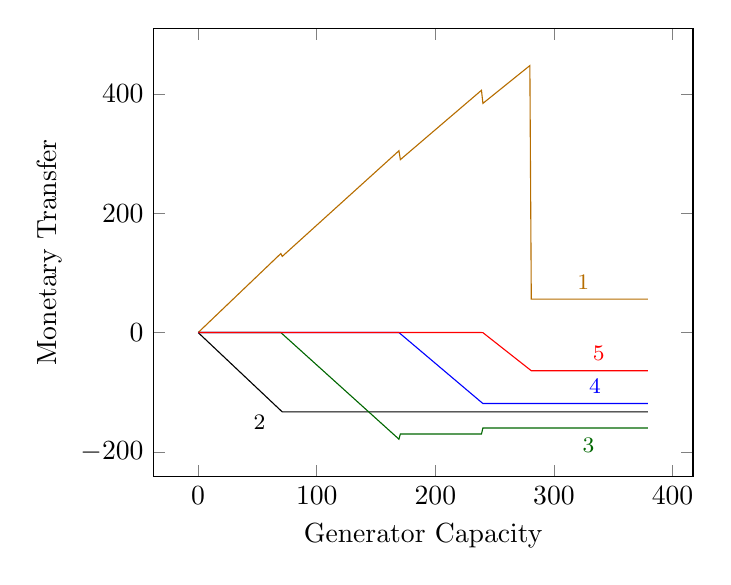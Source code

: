 
		\begin{tikzpicture}
		\begin{axis}[
		%	title={Average absolute error in sampling the GNK value},
			xlabel={Generator Capacity},
			ylabel={Monetary Transfer},
			%xmin=0, xmax=0.25,
			%ymin=0.001, ymax=0.05,
			%ymode=log,
			xtick={0,100,200,300,400},
			%ytick={0,20,40,60,80,100},
			%yticklabel=$\pgfmathprintnumber{\tick}\%$,
			legend pos=south west,
			%ymajorgrids=true,
			%grid style=dashed,
			%xticklabel style={/pgf/number format/fixed}
		]
		\addplot[color={rgb:red,4;green,2;yellow,1}] coordinates {
(0.1,0.19)(69.7,132.43)(70.9,127.62)(169.3,304.74)(170.5,289.85)(238.9,406.13)(240.1,384.16)(279.7,447.52)(280.9,56.0)(379.3,56.0)
			}node[pos=0.95](endofplotsquare){} ;
		\node [above,color={rgb:red,4;green,2;yellow,1}] at (endofplotsquare) {\footnotesize 1};
		\addplot[] coordinates {
(0.1,-0.19)(70.9,-133.0)(379.3,-133.0)
			}node[pos=0.3](endofplotsquare){} ;
		\node [below left] at (endofplotsquare) {\footnotesize 2};
		\addplot[color=black!60!green] coordinates {
(0.1,-0.0)(69.7,-0.0)(169.3,-178.74)(170.5,-170.0)(238.9,-170.0)(240.1,-160.0)(379.3,-160.0)
			}node[pos=0.9](endofplotsquare){} ;
		\node [below, color=black!60!green] at (endofplotsquare) {\footnotesize 3};
		\addplot[color=blue] coordinates {
(0.1,-0.0)(169.3,-0.0)(240.1,-119.0)(379.3,-119.0)
			}node[pos=0.9](endofplotsquare){} ;
		\node [above,color=blue] at (endofplotsquare) {\footnotesize 4};
		\addplot[color=red] coordinates {
(0.1,-0.0)(238.9,-0.0)(240.1,-0.16)(280.9,-64.0)(379.3,-64.0)
			}node[pos=0.9](endofplotsquare){} ;
		\node [above,color=red] at (endofplotsquare) {\footnotesize 5};
		
		\end{axis}
		\end{tikzpicture}




